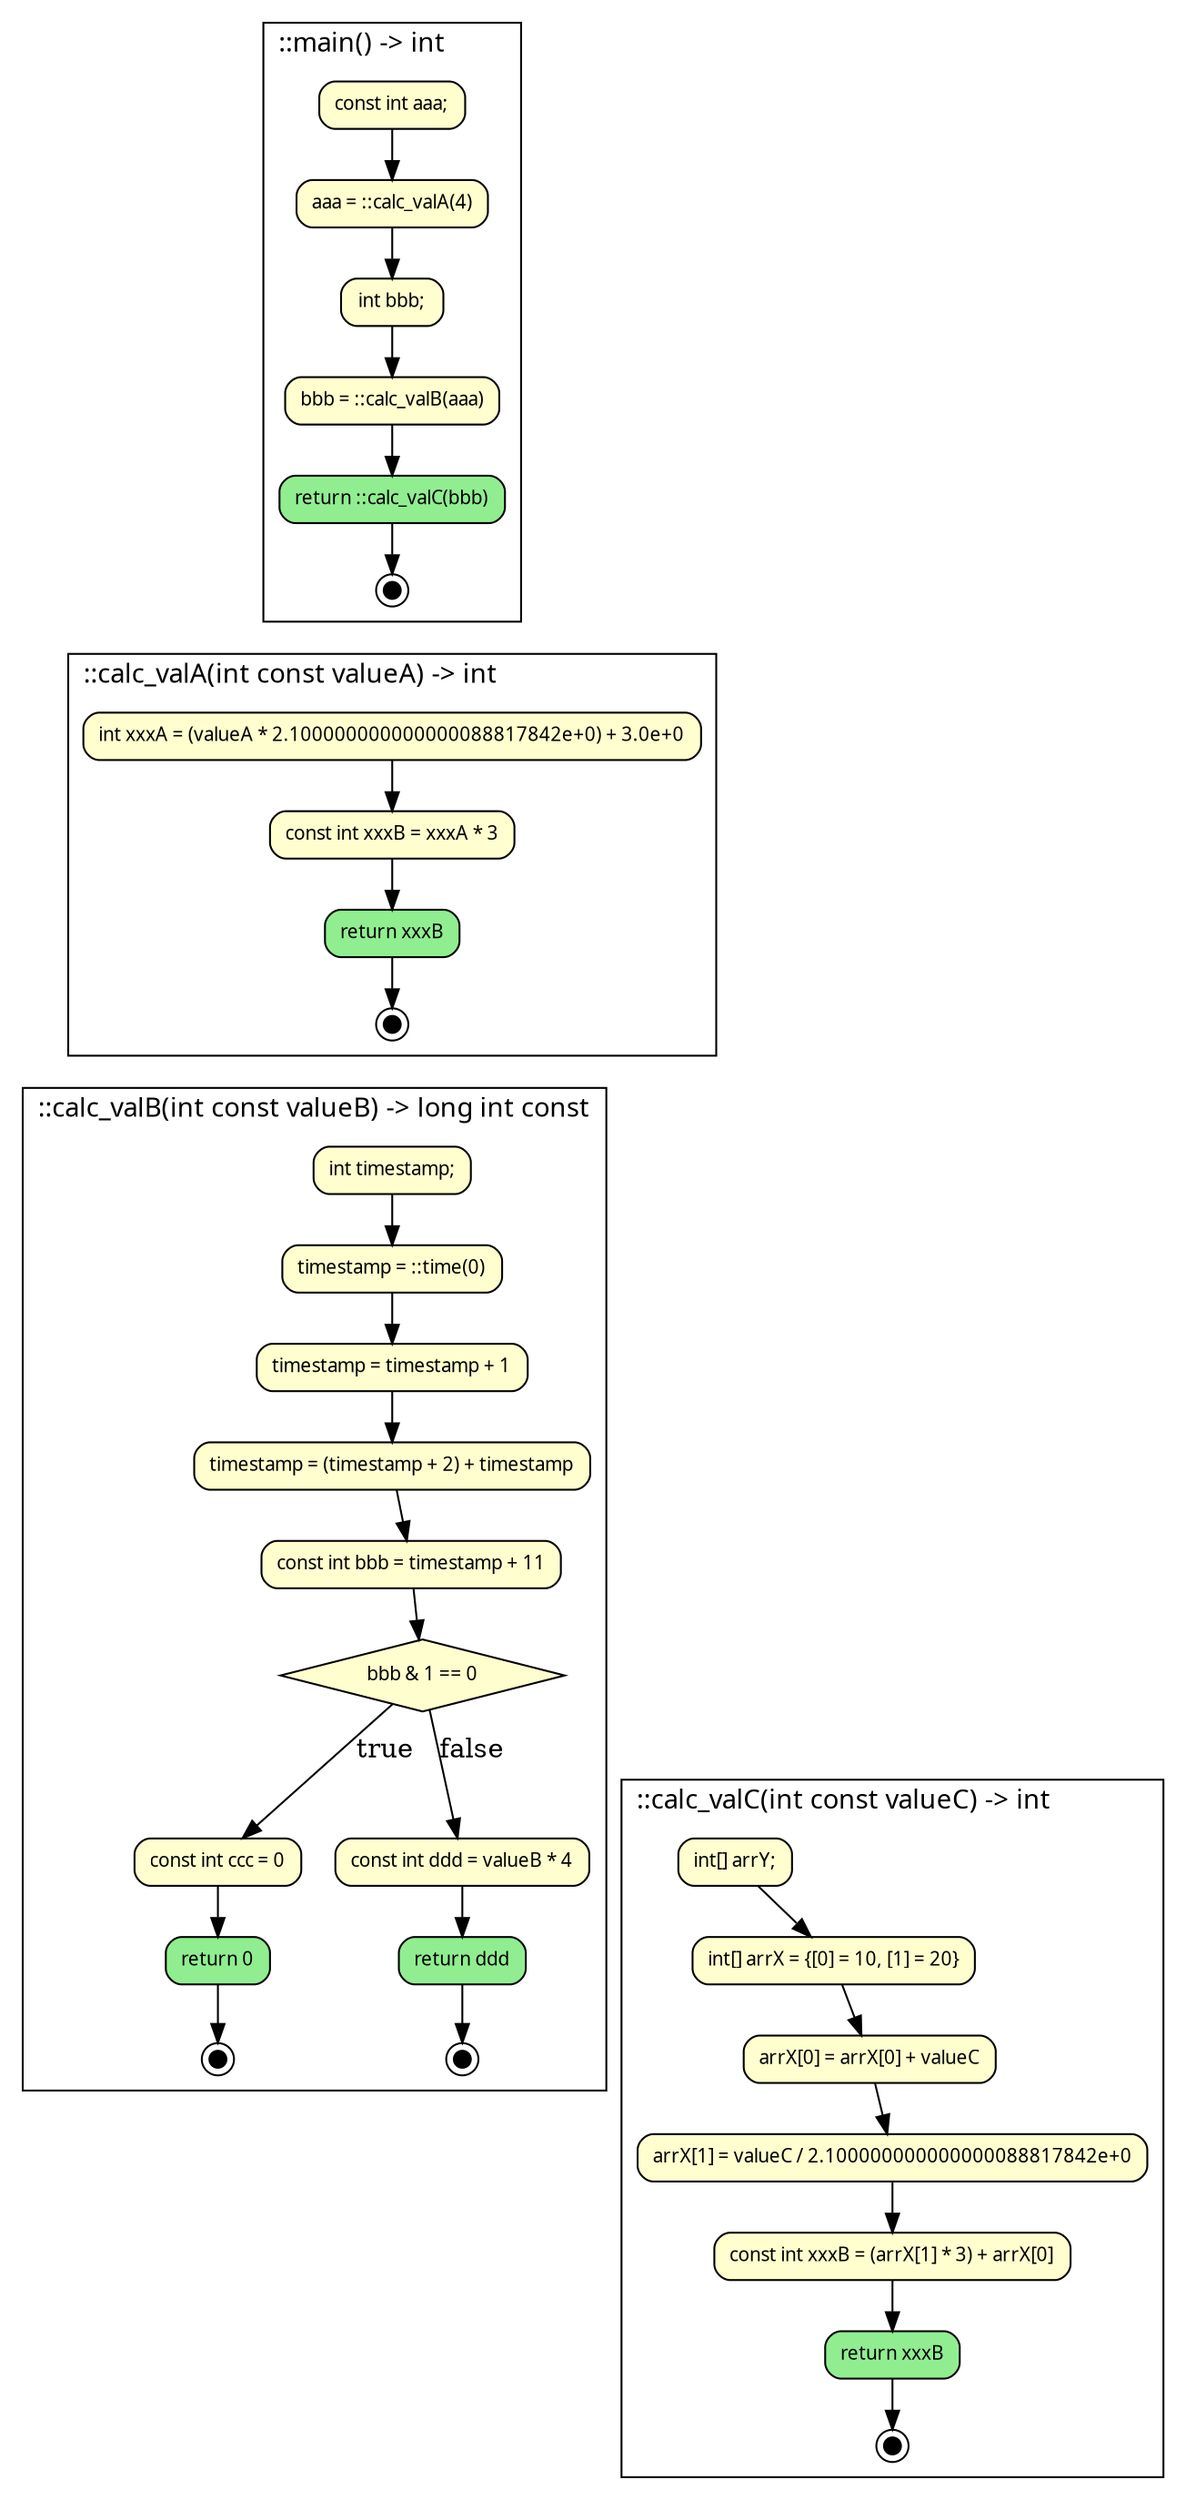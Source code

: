 digraph {
	fontname="SansSerif,sans-serif" labeljust=l nojustify=true ranksep=0.35
	node [fillcolor="#fefece" fontname="SansSerif,sans-serif" fontsize=10 height=0.35 shape=box style="filled, rounded"]
	subgraph cluster_item_0 {
		graph [label="::main() -> int"]
		item_1 [label="const int aaa;"]
		item_2 [label="aaa = ::calc_valA(4)"]
		item_1 -> item_2
		item_3 [label="int bbb;"]
		item_2 -> item_3
		item_4 [label="bbb = ::calc_valB(aaa)"]
		item_3 -> item_4
		item_5 [label="return ::calc_valC(bbb)" fillcolor=lightgreen]
		item_6 [label="" fillcolor=black fixedsize=true height=0.12 shape=doublecircle size=0.1 width=0.12]
		item_5 -> item_6
		item_4 -> item_5
	}
	subgraph cluster_item_7 {
		graph [label="::calc_valA(int const valueA) -> int"]
		item_8 [label="int xxxA = (valueA * 2.100000000000000088817842e+0) + 3.0e+0"]
		item_9 [label="const int xxxB = xxxA * 3"]
		item_8 -> item_9
		item_10 [label="return xxxB" fillcolor=lightgreen]
		item_11 [label="" fillcolor=black fixedsize=true height=0.12 shape=doublecircle size=0.1 width=0.12]
		item_10 -> item_11
		item_9 -> item_10
	}
	item_6 -> item_8 [style=invis]
	subgraph cluster_item_12 {
		graph [label="::calc_valB(int const valueB) -> long int const"]
		item_13 [label="int timestamp;"]
		item_14 [label="timestamp = ::time(0)"]
		item_13 -> item_14
		item_15 [label="timestamp = timestamp + 1"]
		item_14 -> item_15
		item_16 [label="timestamp = (timestamp + 2) + timestamp"]
		item_15 -> item_16
		item_17 [label="const int bbb = timestamp + 11"]
		item_16 -> item_17
		item_18 [label="bbb & 1 == 0" shape=diamond style=filled]
		item_19 [label="const int ccc = 0"]
		item_20 [label="return 0" fillcolor=lightgreen]
		item_21 [label="" fillcolor=black fixedsize=true height=0.12 shape=doublecircle size=0.1 width=0.12]
		item_20 -> item_21
		item_19 -> item_20
		item_22 [label="const int ddd = valueB * 4"]
		item_23 [label="return ddd" fillcolor=lightgreen]
		item_24 [label="" fillcolor=black fixedsize=true height=0.12 shape=doublecircle size=0.1 width=0.12]
		item_23 -> item_24
		item_22 -> item_23
		item_18 -> item_19 [label=true]
		item_18 -> item_22 [label=false]
		item_17 -> item_18
	}
	item_11 -> item_13 [style=invis]
	subgraph cluster_item_26 {
		graph [label="::calc_valC(int const valueC) -> int"]
		item_27 [label="int[] arrY;"]
		item_28 [label="int[] arrX = {[0] = 10, [1] = 20}"]
		item_27 -> item_28
		item_29 [label="arrX[0] = arrX[0] + valueC"]
		item_28 -> item_29
		item_30 [label="arrX[1] = valueC / 2.100000000000000088817842e+0"]
		item_29 -> item_30
		item_31 [label="const int xxxB = (arrX[1] * 3) + arrX[0]"]
		item_30 -> item_31
		item_32 [label="return xxxB" fillcolor=lightgreen]
		item_33 [label="" fillcolor=black fixedsize=true height=0.12 shape=doublecircle size=0.1 width=0.12]
		item_32 -> item_33
		item_31 -> item_32
	}
	item_18 -> item_27 [style=invis]
}
